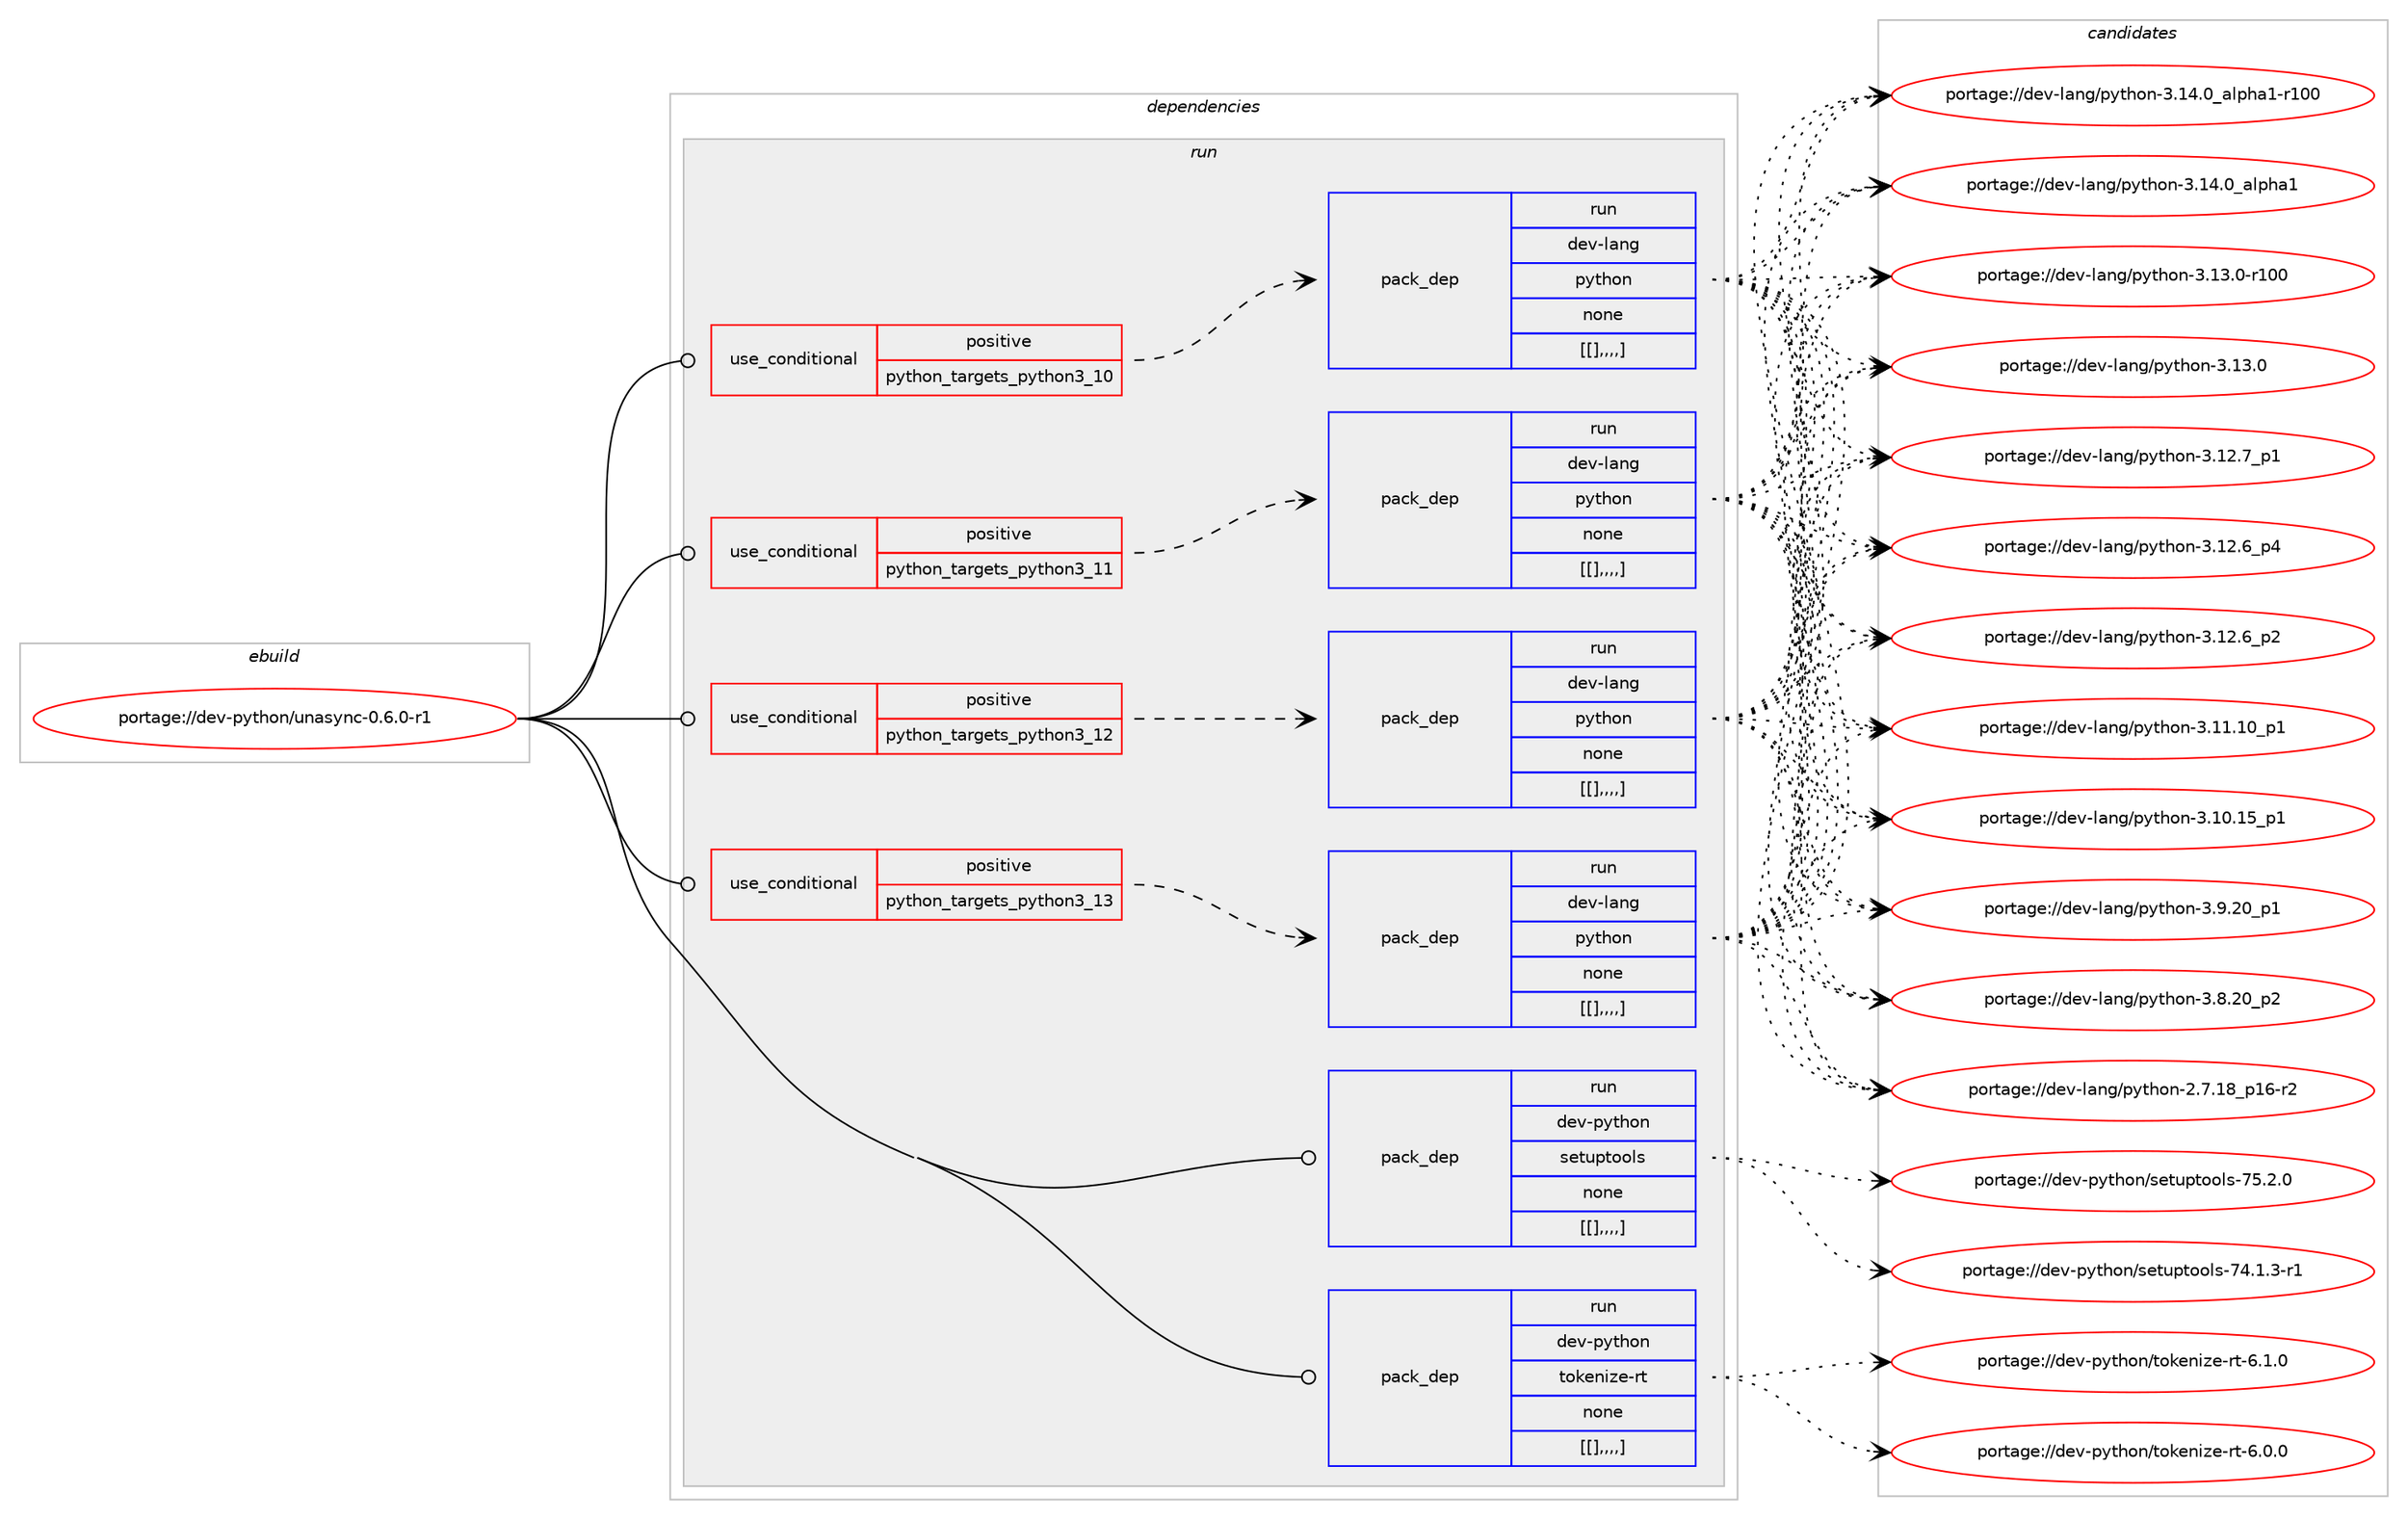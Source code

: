 digraph prolog {

# *************
# Graph options
# *************

newrank=true;
concentrate=true;
compound=true;
graph [rankdir=LR,fontname=Helvetica,fontsize=10,ranksep=1.5];#, ranksep=2.5, nodesep=0.2];
edge  [arrowhead=vee];
node  [fontname=Helvetica,fontsize=10];

# **********
# The ebuild
# **********

subgraph cluster_leftcol {
color=gray;
label=<<i>ebuild</i>>;
id [label="portage://dev-python/unasync-0.6.0-r1", color=red, width=4, href="../dev-python/unasync-0.6.0-r1.svg"];
}

# ****************
# The dependencies
# ****************

subgraph cluster_midcol {
color=gray;
label=<<i>dependencies</i>>;
subgraph cluster_compile {
fillcolor="#eeeeee";
style=filled;
label=<<i>compile</i>>;
}
subgraph cluster_compileandrun {
fillcolor="#eeeeee";
style=filled;
label=<<i>compile and run</i>>;
}
subgraph cluster_run {
fillcolor="#eeeeee";
style=filled;
label=<<i>run</i>>;
subgraph cond43792 {
dependency173882 [label=<<TABLE BORDER="0" CELLBORDER="1" CELLSPACING="0" CELLPADDING="4"><TR><TD ROWSPAN="3" CELLPADDING="10">use_conditional</TD></TR><TR><TD>positive</TD></TR><TR><TD>python_targets_python3_10</TD></TR></TABLE>>, shape=none, color=red];
subgraph pack128758 {
dependency173892 [label=<<TABLE BORDER="0" CELLBORDER="1" CELLSPACING="0" CELLPADDING="4" WIDTH="220"><TR><TD ROWSPAN="6" CELLPADDING="30">pack_dep</TD></TR><TR><TD WIDTH="110">run</TD></TR><TR><TD>dev-lang</TD></TR><TR><TD>python</TD></TR><TR><TD>none</TD></TR><TR><TD>[[],,,,]</TD></TR></TABLE>>, shape=none, color=blue];
}
dependency173882:e -> dependency173892:w [weight=20,style="dashed",arrowhead="vee"];
}
id:e -> dependency173882:w [weight=20,style="solid",arrowhead="odot"];
subgraph cond43798 {
dependency173927 [label=<<TABLE BORDER="0" CELLBORDER="1" CELLSPACING="0" CELLPADDING="4"><TR><TD ROWSPAN="3" CELLPADDING="10">use_conditional</TD></TR><TR><TD>positive</TD></TR><TR><TD>python_targets_python3_11</TD></TR></TABLE>>, shape=none, color=red];
subgraph pack128801 {
dependency173965 [label=<<TABLE BORDER="0" CELLBORDER="1" CELLSPACING="0" CELLPADDING="4" WIDTH="220"><TR><TD ROWSPAN="6" CELLPADDING="30">pack_dep</TD></TR><TR><TD WIDTH="110">run</TD></TR><TR><TD>dev-lang</TD></TR><TR><TD>python</TD></TR><TR><TD>none</TD></TR><TR><TD>[[],,,,]</TD></TR></TABLE>>, shape=none, color=blue];
}
dependency173927:e -> dependency173965:w [weight=20,style="dashed",arrowhead="vee"];
}
id:e -> dependency173927:w [weight=20,style="solid",arrowhead="odot"];
subgraph cond43820 {
dependency173974 [label=<<TABLE BORDER="0" CELLBORDER="1" CELLSPACING="0" CELLPADDING="4"><TR><TD ROWSPAN="3" CELLPADDING="10">use_conditional</TD></TR><TR><TD>positive</TD></TR><TR><TD>python_targets_python3_12</TD></TR></TABLE>>, shape=none, color=red];
subgraph pack128812 {
dependency174002 [label=<<TABLE BORDER="0" CELLBORDER="1" CELLSPACING="0" CELLPADDING="4" WIDTH="220"><TR><TD ROWSPAN="6" CELLPADDING="30">pack_dep</TD></TR><TR><TD WIDTH="110">run</TD></TR><TR><TD>dev-lang</TD></TR><TR><TD>python</TD></TR><TR><TD>none</TD></TR><TR><TD>[[],,,,]</TD></TR></TABLE>>, shape=none, color=blue];
}
dependency173974:e -> dependency174002:w [weight=20,style="dashed",arrowhead="vee"];
}
id:e -> dependency173974:w [weight=20,style="solid",arrowhead="odot"];
subgraph cond43842 {
dependency174028 [label=<<TABLE BORDER="0" CELLBORDER="1" CELLSPACING="0" CELLPADDING="4"><TR><TD ROWSPAN="3" CELLPADDING="10">use_conditional</TD></TR><TR><TD>positive</TD></TR><TR><TD>python_targets_python3_13</TD></TR></TABLE>>, shape=none, color=red];
subgraph pack128868 {
dependency174078 [label=<<TABLE BORDER="0" CELLBORDER="1" CELLSPACING="0" CELLPADDING="4" WIDTH="220"><TR><TD ROWSPAN="6" CELLPADDING="30">pack_dep</TD></TR><TR><TD WIDTH="110">run</TD></TR><TR><TD>dev-lang</TD></TR><TR><TD>python</TD></TR><TR><TD>none</TD></TR><TR><TD>[[],,,,]</TD></TR></TABLE>>, shape=none, color=blue];
}
dependency174028:e -> dependency174078:w [weight=20,style="dashed",arrowhead="vee"];
}
id:e -> dependency174028:w [weight=20,style="solid",arrowhead="odot"];
subgraph pack128901 {
dependency174118 [label=<<TABLE BORDER="0" CELLBORDER="1" CELLSPACING="0" CELLPADDING="4" WIDTH="220"><TR><TD ROWSPAN="6" CELLPADDING="30">pack_dep</TD></TR><TR><TD WIDTH="110">run</TD></TR><TR><TD>dev-python</TD></TR><TR><TD>setuptools</TD></TR><TR><TD>none</TD></TR><TR><TD>[[],,,,]</TD></TR></TABLE>>, shape=none, color=blue];
}
id:e -> dependency174118:w [weight=20,style="solid",arrowhead="odot"];
subgraph pack128917 {
dependency174174 [label=<<TABLE BORDER="0" CELLBORDER="1" CELLSPACING="0" CELLPADDING="4" WIDTH="220"><TR><TD ROWSPAN="6" CELLPADDING="30">pack_dep</TD></TR><TR><TD WIDTH="110">run</TD></TR><TR><TD>dev-python</TD></TR><TR><TD>tokenize-rt</TD></TR><TR><TD>none</TD></TR><TR><TD>[[],,,,]</TD></TR></TABLE>>, shape=none, color=blue];
}
id:e -> dependency174174:w [weight=20,style="solid",arrowhead="odot"];
}
}

# **************
# The candidates
# **************

subgraph cluster_choices {
rank=same;
color=gray;
label=<<i>candidates</i>>;

subgraph choice128621 {
color=black;
nodesep=1;
choice100101118451089711010347112121116104111110455146495246489597108112104974945114494848 [label="portage://dev-lang/python-3.14.0_alpha1-r100", color=red, width=4,href="../dev-lang/python-3.14.0_alpha1-r100.svg"];
choice1001011184510897110103471121211161041111104551464952464895971081121049749 [label="portage://dev-lang/python-3.14.0_alpha1", color=red, width=4,href="../dev-lang/python-3.14.0_alpha1.svg"];
choice1001011184510897110103471121211161041111104551464951464845114494848 [label="portage://dev-lang/python-3.13.0-r100", color=red, width=4,href="../dev-lang/python-3.13.0-r100.svg"];
choice10010111845108971101034711212111610411111045514649514648 [label="portage://dev-lang/python-3.13.0", color=red, width=4,href="../dev-lang/python-3.13.0.svg"];
choice100101118451089711010347112121116104111110455146495046559511249 [label="portage://dev-lang/python-3.12.7_p1", color=red, width=4,href="../dev-lang/python-3.12.7_p1.svg"];
choice100101118451089711010347112121116104111110455146495046549511252 [label="portage://dev-lang/python-3.12.6_p4", color=red, width=4,href="../dev-lang/python-3.12.6_p4.svg"];
choice100101118451089711010347112121116104111110455146495046549511250 [label="portage://dev-lang/python-3.12.6_p2", color=red, width=4,href="../dev-lang/python-3.12.6_p2.svg"];
choice10010111845108971101034711212111610411111045514649494649489511249 [label="portage://dev-lang/python-3.11.10_p1", color=red, width=4,href="../dev-lang/python-3.11.10_p1.svg"];
choice10010111845108971101034711212111610411111045514649484649539511249 [label="portage://dev-lang/python-3.10.15_p1", color=red, width=4,href="../dev-lang/python-3.10.15_p1.svg"];
choice100101118451089711010347112121116104111110455146574650489511249 [label="portage://dev-lang/python-3.9.20_p1", color=red, width=4,href="../dev-lang/python-3.9.20_p1.svg"];
choice100101118451089711010347112121116104111110455146564650489511250 [label="portage://dev-lang/python-3.8.20_p2", color=red, width=4,href="../dev-lang/python-3.8.20_p2.svg"];
choice100101118451089711010347112121116104111110455046554649569511249544511450 [label="portage://dev-lang/python-2.7.18_p16-r2", color=red, width=4,href="../dev-lang/python-2.7.18_p16-r2.svg"];
dependency173892:e -> choice100101118451089711010347112121116104111110455146495246489597108112104974945114494848:w [style=dotted,weight="100"];
dependency173892:e -> choice1001011184510897110103471121211161041111104551464952464895971081121049749:w [style=dotted,weight="100"];
dependency173892:e -> choice1001011184510897110103471121211161041111104551464951464845114494848:w [style=dotted,weight="100"];
dependency173892:e -> choice10010111845108971101034711212111610411111045514649514648:w [style=dotted,weight="100"];
dependency173892:e -> choice100101118451089711010347112121116104111110455146495046559511249:w [style=dotted,weight="100"];
dependency173892:e -> choice100101118451089711010347112121116104111110455146495046549511252:w [style=dotted,weight="100"];
dependency173892:e -> choice100101118451089711010347112121116104111110455146495046549511250:w [style=dotted,weight="100"];
dependency173892:e -> choice10010111845108971101034711212111610411111045514649494649489511249:w [style=dotted,weight="100"];
dependency173892:e -> choice10010111845108971101034711212111610411111045514649484649539511249:w [style=dotted,weight="100"];
dependency173892:e -> choice100101118451089711010347112121116104111110455146574650489511249:w [style=dotted,weight="100"];
dependency173892:e -> choice100101118451089711010347112121116104111110455146564650489511250:w [style=dotted,weight="100"];
dependency173892:e -> choice100101118451089711010347112121116104111110455046554649569511249544511450:w [style=dotted,weight="100"];
}
subgraph choice128626 {
color=black;
nodesep=1;
choice100101118451089711010347112121116104111110455146495246489597108112104974945114494848 [label="portage://dev-lang/python-3.14.0_alpha1-r100", color=red, width=4,href="../dev-lang/python-3.14.0_alpha1-r100.svg"];
choice1001011184510897110103471121211161041111104551464952464895971081121049749 [label="portage://dev-lang/python-3.14.0_alpha1", color=red, width=4,href="../dev-lang/python-3.14.0_alpha1.svg"];
choice1001011184510897110103471121211161041111104551464951464845114494848 [label="portage://dev-lang/python-3.13.0-r100", color=red, width=4,href="../dev-lang/python-3.13.0-r100.svg"];
choice10010111845108971101034711212111610411111045514649514648 [label="portage://dev-lang/python-3.13.0", color=red, width=4,href="../dev-lang/python-3.13.0.svg"];
choice100101118451089711010347112121116104111110455146495046559511249 [label="portage://dev-lang/python-3.12.7_p1", color=red, width=4,href="../dev-lang/python-3.12.7_p1.svg"];
choice100101118451089711010347112121116104111110455146495046549511252 [label="portage://dev-lang/python-3.12.6_p4", color=red, width=4,href="../dev-lang/python-3.12.6_p4.svg"];
choice100101118451089711010347112121116104111110455146495046549511250 [label="portage://dev-lang/python-3.12.6_p2", color=red, width=4,href="../dev-lang/python-3.12.6_p2.svg"];
choice10010111845108971101034711212111610411111045514649494649489511249 [label="portage://dev-lang/python-3.11.10_p1", color=red, width=4,href="../dev-lang/python-3.11.10_p1.svg"];
choice10010111845108971101034711212111610411111045514649484649539511249 [label="portage://dev-lang/python-3.10.15_p1", color=red, width=4,href="../dev-lang/python-3.10.15_p1.svg"];
choice100101118451089711010347112121116104111110455146574650489511249 [label="portage://dev-lang/python-3.9.20_p1", color=red, width=4,href="../dev-lang/python-3.9.20_p1.svg"];
choice100101118451089711010347112121116104111110455146564650489511250 [label="portage://dev-lang/python-3.8.20_p2", color=red, width=4,href="../dev-lang/python-3.8.20_p2.svg"];
choice100101118451089711010347112121116104111110455046554649569511249544511450 [label="portage://dev-lang/python-2.7.18_p16-r2", color=red, width=4,href="../dev-lang/python-2.7.18_p16-r2.svg"];
dependency173965:e -> choice100101118451089711010347112121116104111110455146495246489597108112104974945114494848:w [style=dotted,weight="100"];
dependency173965:e -> choice1001011184510897110103471121211161041111104551464952464895971081121049749:w [style=dotted,weight="100"];
dependency173965:e -> choice1001011184510897110103471121211161041111104551464951464845114494848:w [style=dotted,weight="100"];
dependency173965:e -> choice10010111845108971101034711212111610411111045514649514648:w [style=dotted,weight="100"];
dependency173965:e -> choice100101118451089711010347112121116104111110455146495046559511249:w [style=dotted,weight="100"];
dependency173965:e -> choice100101118451089711010347112121116104111110455146495046549511252:w [style=dotted,weight="100"];
dependency173965:e -> choice100101118451089711010347112121116104111110455146495046549511250:w [style=dotted,weight="100"];
dependency173965:e -> choice10010111845108971101034711212111610411111045514649494649489511249:w [style=dotted,weight="100"];
dependency173965:e -> choice10010111845108971101034711212111610411111045514649484649539511249:w [style=dotted,weight="100"];
dependency173965:e -> choice100101118451089711010347112121116104111110455146574650489511249:w [style=dotted,weight="100"];
dependency173965:e -> choice100101118451089711010347112121116104111110455146564650489511250:w [style=dotted,weight="100"];
dependency173965:e -> choice100101118451089711010347112121116104111110455046554649569511249544511450:w [style=dotted,weight="100"];
}
subgraph choice128636 {
color=black;
nodesep=1;
choice100101118451089711010347112121116104111110455146495246489597108112104974945114494848 [label="portage://dev-lang/python-3.14.0_alpha1-r100", color=red, width=4,href="../dev-lang/python-3.14.0_alpha1-r100.svg"];
choice1001011184510897110103471121211161041111104551464952464895971081121049749 [label="portage://dev-lang/python-3.14.0_alpha1", color=red, width=4,href="../dev-lang/python-3.14.0_alpha1.svg"];
choice1001011184510897110103471121211161041111104551464951464845114494848 [label="portage://dev-lang/python-3.13.0-r100", color=red, width=4,href="../dev-lang/python-3.13.0-r100.svg"];
choice10010111845108971101034711212111610411111045514649514648 [label="portage://dev-lang/python-3.13.0", color=red, width=4,href="../dev-lang/python-3.13.0.svg"];
choice100101118451089711010347112121116104111110455146495046559511249 [label="portage://dev-lang/python-3.12.7_p1", color=red, width=4,href="../dev-lang/python-3.12.7_p1.svg"];
choice100101118451089711010347112121116104111110455146495046549511252 [label="portage://dev-lang/python-3.12.6_p4", color=red, width=4,href="../dev-lang/python-3.12.6_p4.svg"];
choice100101118451089711010347112121116104111110455146495046549511250 [label="portage://dev-lang/python-3.12.6_p2", color=red, width=4,href="../dev-lang/python-3.12.6_p2.svg"];
choice10010111845108971101034711212111610411111045514649494649489511249 [label="portage://dev-lang/python-3.11.10_p1", color=red, width=4,href="../dev-lang/python-3.11.10_p1.svg"];
choice10010111845108971101034711212111610411111045514649484649539511249 [label="portage://dev-lang/python-3.10.15_p1", color=red, width=4,href="../dev-lang/python-3.10.15_p1.svg"];
choice100101118451089711010347112121116104111110455146574650489511249 [label="portage://dev-lang/python-3.9.20_p1", color=red, width=4,href="../dev-lang/python-3.9.20_p1.svg"];
choice100101118451089711010347112121116104111110455146564650489511250 [label="portage://dev-lang/python-3.8.20_p2", color=red, width=4,href="../dev-lang/python-3.8.20_p2.svg"];
choice100101118451089711010347112121116104111110455046554649569511249544511450 [label="portage://dev-lang/python-2.7.18_p16-r2", color=red, width=4,href="../dev-lang/python-2.7.18_p16-r2.svg"];
dependency174002:e -> choice100101118451089711010347112121116104111110455146495246489597108112104974945114494848:w [style=dotted,weight="100"];
dependency174002:e -> choice1001011184510897110103471121211161041111104551464952464895971081121049749:w [style=dotted,weight="100"];
dependency174002:e -> choice1001011184510897110103471121211161041111104551464951464845114494848:w [style=dotted,weight="100"];
dependency174002:e -> choice10010111845108971101034711212111610411111045514649514648:w [style=dotted,weight="100"];
dependency174002:e -> choice100101118451089711010347112121116104111110455146495046559511249:w [style=dotted,weight="100"];
dependency174002:e -> choice100101118451089711010347112121116104111110455146495046549511252:w [style=dotted,weight="100"];
dependency174002:e -> choice100101118451089711010347112121116104111110455146495046549511250:w [style=dotted,weight="100"];
dependency174002:e -> choice10010111845108971101034711212111610411111045514649494649489511249:w [style=dotted,weight="100"];
dependency174002:e -> choice10010111845108971101034711212111610411111045514649484649539511249:w [style=dotted,weight="100"];
dependency174002:e -> choice100101118451089711010347112121116104111110455146574650489511249:w [style=dotted,weight="100"];
dependency174002:e -> choice100101118451089711010347112121116104111110455146564650489511250:w [style=dotted,weight="100"];
dependency174002:e -> choice100101118451089711010347112121116104111110455046554649569511249544511450:w [style=dotted,weight="100"];
}
subgraph choice128686 {
color=black;
nodesep=1;
choice100101118451089711010347112121116104111110455146495246489597108112104974945114494848 [label="portage://dev-lang/python-3.14.0_alpha1-r100", color=red, width=4,href="../dev-lang/python-3.14.0_alpha1-r100.svg"];
choice1001011184510897110103471121211161041111104551464952464895971081121049749 [label="portage://dev-lang/python-3.14.0_alpha1", color=red, width=4,href="../dev-lang/python-3.14.0_alpha1.svg"];
choice1001011184510897110103471121211161041111104551464951464845114494848 [label="portage://dev-lang/python-3.13.0-r100", color=red, width=4,href="../dev-lang/python-3.13.0-r100.svg"];
choice10010111845108971101034711212111610411111045514649514648 [label="portage://dev-lang/python-3.13.0", color=red, width=4,href="../dev-lang/python-3.13.0.svg"];
choice100101118451089711010347112121116104111110455146495046559511249 [label="portage://dev-lang/python-3.12.7_p1", color=red, width=4,href="../dev-lang/python-3.12.7_p1.svg"];
choice100101118451089711010347112121116104111110455146495046549511252 [label="portage://dev-lang/python-3.12.6_p4", color=red, width=4,href="../dev-lang/python-3.12.6_p4.svg"];
choice100101118451089711010347112121116104111110455146495046549511250 [label="portage://dev-lang/python-3.12.6_p2", color=red, width=4,href="../dev-lang/python-3.12.6_p2.svg"];
choice10010111845108971101034711212111610411111045514649494649489511249 [label="portage://dev-lang/python-3.11.10_p1", color=red, width=4,href="../dev-lang/python-3.11.10_p1.svg"];
choice10010111845108971101034711212111610411111045514649484649539511249 [label="portage://dev-lang/python-3.10.15_p1", color=red, width=4,href="../dev-lang/python-3.10.15_p1.svg"];
choice100101118451089711010347112121116104111110455146574650489511249 [label="portage://dev-lang/python-3.9.20_p1", color=red, width=4,href="../dev-lang/python-3.9.20_p1.svg"];
choice100101118451089711010347112121116104111110455146564650489511250 [label="portage://dev-lang/python-3.8.20_p2", color=red, width=4,href="../dev-lang/python-3.8.20_p2.svg"];
choice100101118451089711010347112121116104111110455046554649569511249544511450 [label="portage://dev-lang/python-2.7.18_p16-r2", color=red, width=4,href="../dev-lang/python-2.7.18_p16-r2.svg"];
dependency174078:e -> choice100101118451089711010347112121116104111110455146495246489597108112104974945114494848:w [style=dotted,weight="100"];
dependency174078:e -> choice1001011184510897110103471121211161041111104551464952464895971081121049749:w [style=dotted,weight="100"];
dependency174078:e -> choice1001011184510897110103471121211161041111104551464951464845114494848:w [style=dotted,weight="100"];
dependency174078:e -> choice10010111845108971101034711212111610411111045514649514648:w [style=dotted,weight="100"];
dependency174078:e -> choice100101118451089711010347112121116104111110455146495046559511249:w [style=dotted,weight="100"];
dependency174078:e -> choice100101118451089711010347112121116104111110455146495046549511252:w [style=dotted,weight="100"];
dependency174078:e -> choice100101118451089711010347112121116104111110455146495046549511250:w [style=dotted,weight="100"];
dependency174078:e -> choice10010111845108971101034711212111610411111045514649494649489511249:w [style=dotted,weight="100"];
dependency174078:e -> choice10010111845108971101034711212111610411111045514649484649539511249:w [style=dotted,weight="100"];
dependency174078:e -> choice100101118451089711010347112121116104111110455146574650489511249:w [style=dotted,weight="100"];
dependency174078:e -> choice100101118451089711010347112121116104111110455146564650489511250:w [style=dotted,weight="100"];
dependency174078:e -> choice100101118451089711010347112121116104111110455046554649569511249544511450:w [style=dotted,weight="100"];
}
subgraph choice128695 {
color=black;
nodesep=1;
choice100101118451121211161041111104711510111611711211611111110811545555346504648 [label="portage://dev-python/setuptools-75.2.0", color=red, width=4,href="../dev-python/setuptools-75.2.0.svg"];
choice1001011184511212111610411111047115101116117112116111111108115455552464946514511449 [label="portage://dev-python/setuptools-74.1.3-r1", color=red, width=4,href="../dev-python/setuptools-74.1.3-r1.svg"];
dependency174118:e -> choice100101118451121211161041111104711510111611711211611111110811545555346504648:w [style=dotted,weight="100"];
dependency174118:e -> choice1001011184511212111610411111047115101116117112116111111108115455552464946514511449:w [style=dotted,weight="100"];
}
subgraph choice128710 {
color=black;
nodesep=1;
choice100101118451121211161041111104711611110710111010512210145114116455446494648 [label="portage://dev-python/tokenize-rt-6.1.0", color=red, width=4,href="../dev-python/tokenize-rt-6.1.0.svg"];
choice100101118451121211161041111104711611110710111010512210145114116455446484648 [label="portage://dev-python/tokenize-rt-6.0.0", color=red, width=4,href="../dev-python/tokenize-rt-6.0.0.svg"];
dependency174174:e -> choice100101118451121211161041111104711611110710111010512210145114116455446494648:w [style=dotted,weight="100"];
dependency174174:e -> choice100101118451121211161041111104711611110710111010512210145114116455446484648:w [style=dotted,weight="100"];
}
}

}
